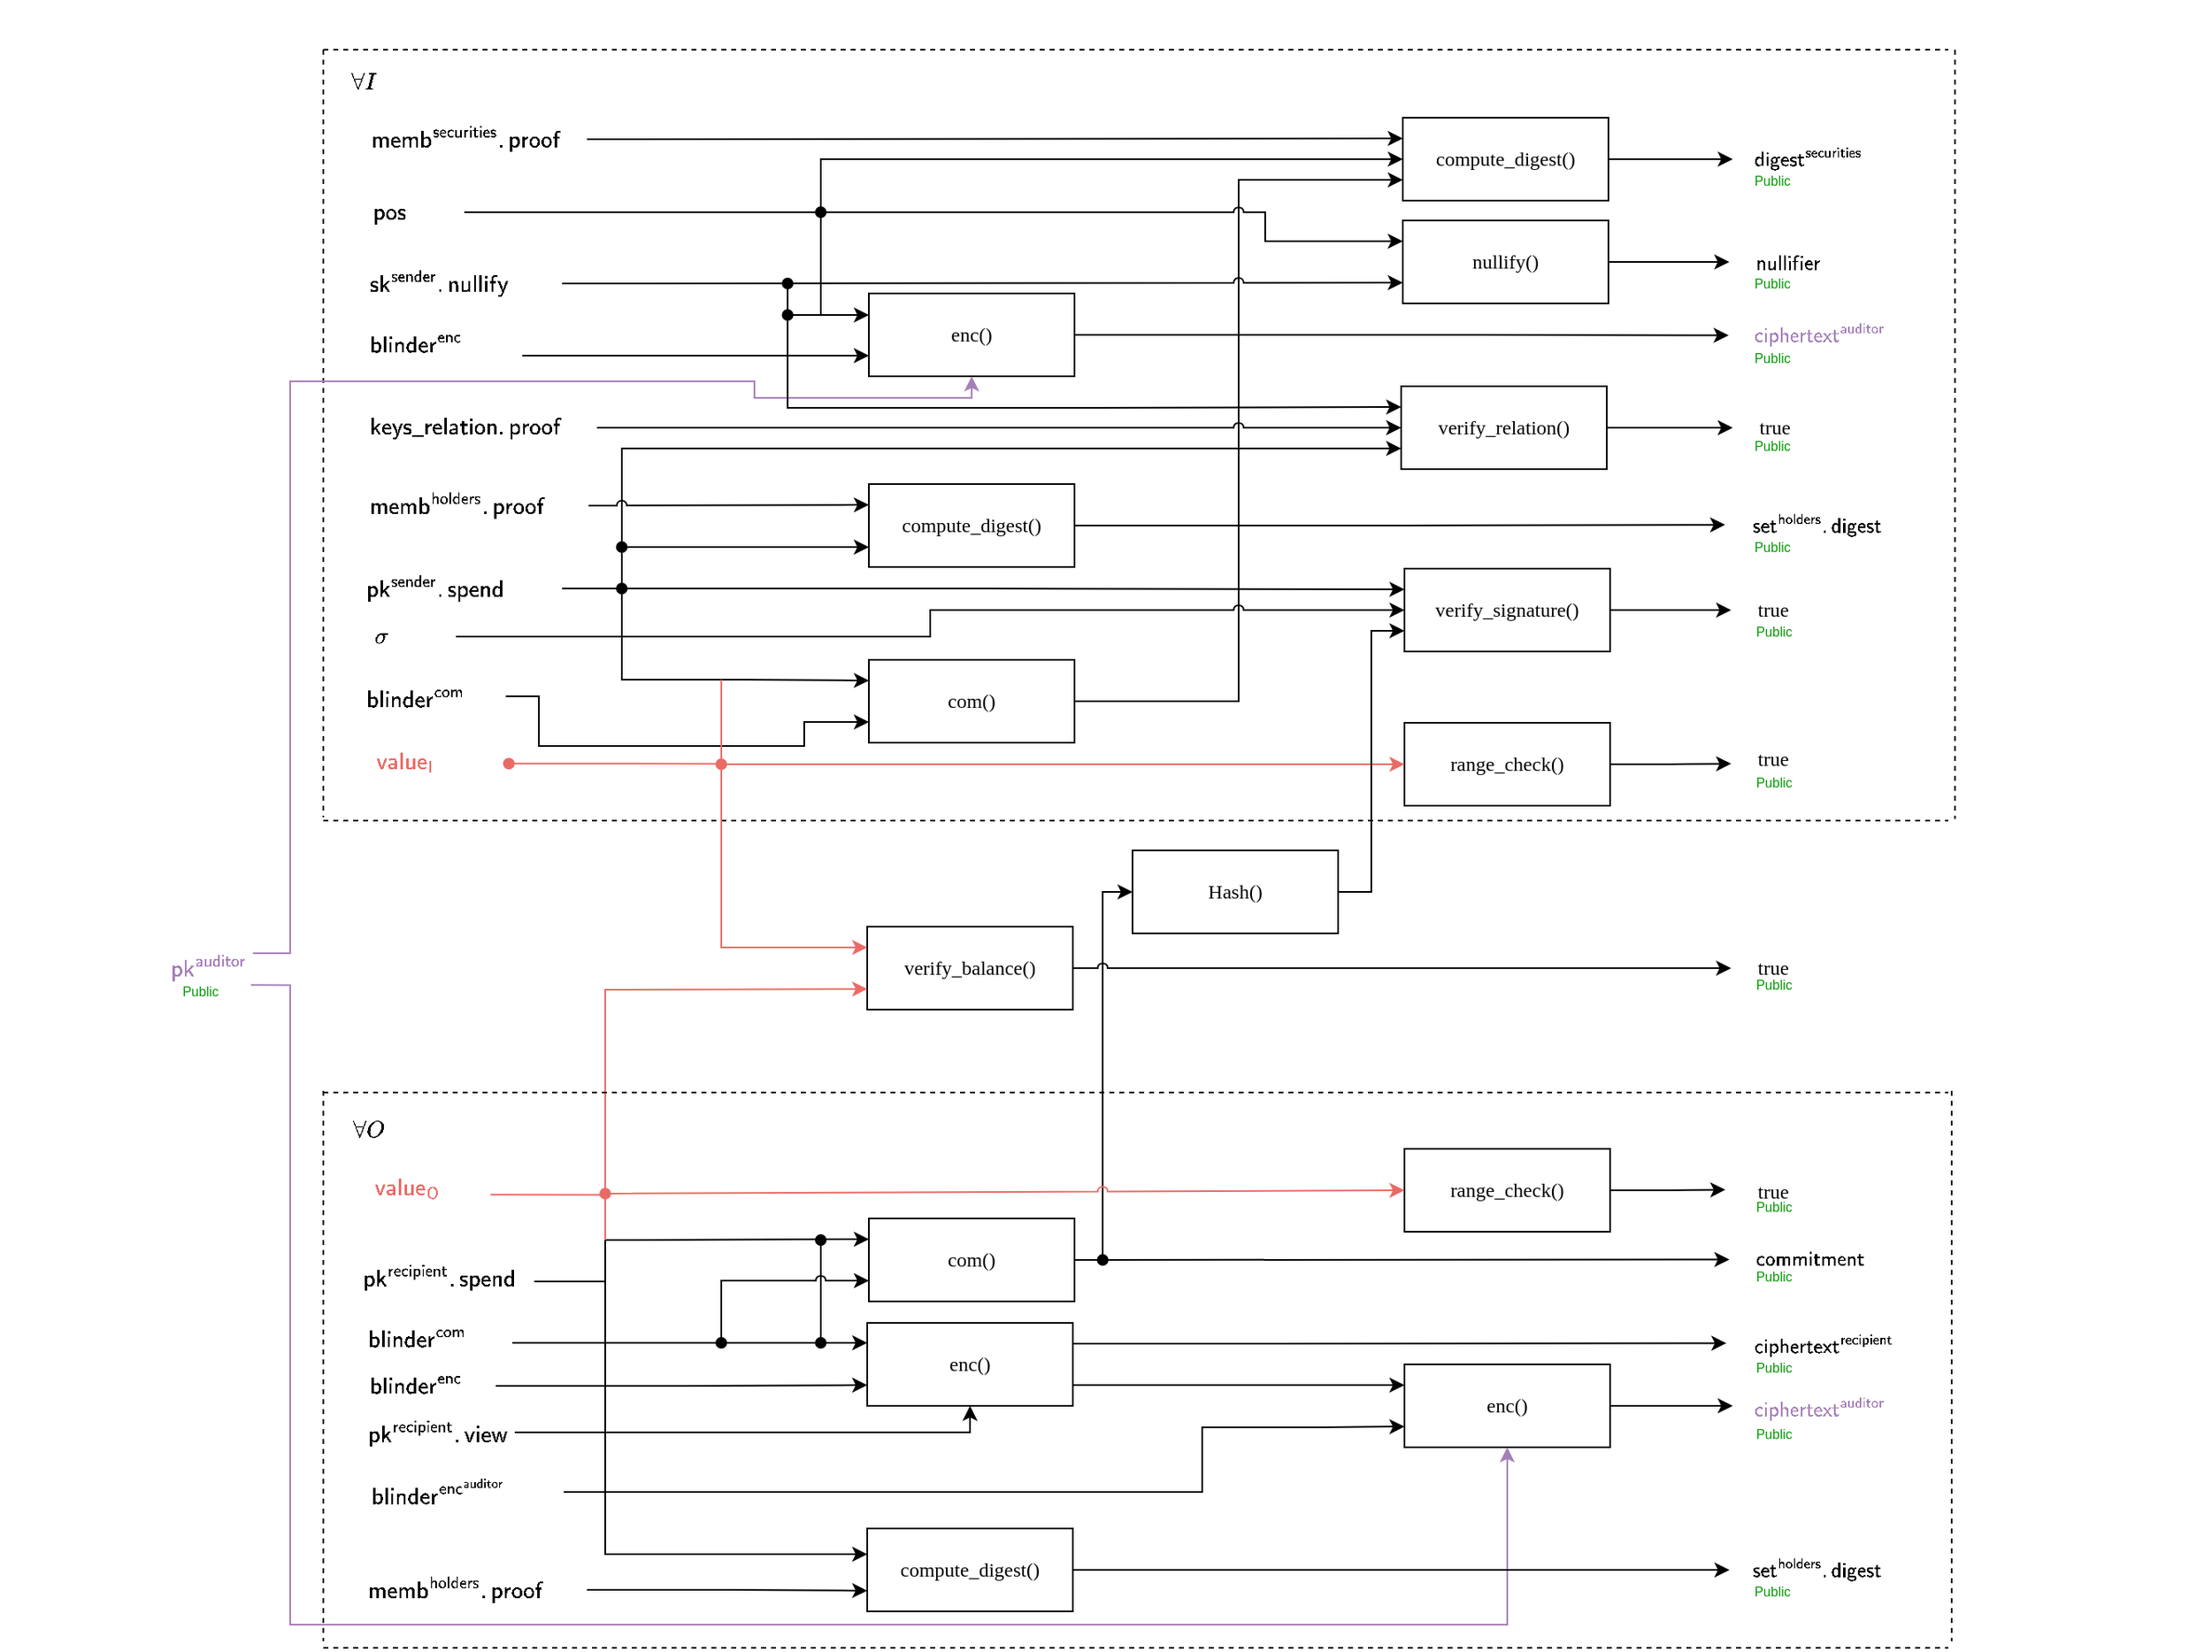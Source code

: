 <mxfile version="21.1.5" type="device">
  <diagram id="bjScMzQ4T2Kvj-jmB15x" name="Page-1">
    <mxGraphModel dx="2603" dy="1619" grid="1" gridSize="10" guides="1" tooltips="1" connect="1" arrows="1" fold="1" page="1" pageScale="1" pageWidth="1169" pageHeight="827" math="1" shadow="0">
      <root>
        <mxCell id="0" />
        <mxCell id="1" parent="0" />
        <mxCell id="-yIMNT5BSCPeYbwXRTaU-44" style="edgeStyle=orthogonalEdgeStyle;rounded=0;jumpStyle=none;orthogonalLoop=1;jettySize=auto;html=1;entryX=0;entryY=0.75;entryDx=0;entryDy=0;startArrow=none;startFill=0;" parent="1" source="-yIMNT5BSCPeYbwXRTaU-30" target="_BIA1Vpo83IUOurUKo9v-40" edge="1">
          <mxGeometry relative="1" as="geometry" />
        </mxCell>
        <mxCell id="-yIMNT5BSCPeYbwXRTaU-156" value="Public" style="text;html=1;strokeColor=none;fillColor=none;align=center;verticalAlign=middle;whiteSpace=wrap;rounded=0;fontSize=8;fontColor=#009900;" parent="1" vertex="1">
          <mxGeometry x="-584" y="513" width="60" height="30" as="geometry" />
        </mxCell>
        <mxCell id="_BIA1Vpo83IUOurUKo9v-57" value="verify_balance()" style="whiteSpace=wrap;html=1;fontFamily=Verdana;fontColor=#000000;fillColor=none;rounded=0;" parent="1" vertex="1">
          <mxGeometry x="-152" y="489" width="124" height="50" as="geometry" />
        </mxCell>
        <mxCell id="_BIA1Vpo83IUOurUKo9v-6" value="$$\sf{value}_{I}$$" style="text;html=1;align=center;verticalAlign=middle;resizable=0;points=[];autosize=1;strokeColor=none;fillColor=none;rounded=0;fontColor=#EA6B66;" parent="1" vertex="1">
          <mxGeometry x="-491" y="375" width="120" height="30" as="geometry" />
        </mxCell>
        <mxCell id="_BIA1Vpo83IUOurUKo9v-9" value="$$\sf{memb}^{\sf{securities}}&lt;br&gt;.\sf{proof}$$" style="text;html=1;align=center;verticalAlign=middle;resizable=0;points=[];autosize=1;strokeColor=none;fillColor=none;rounded=0;spacingRight=-14;" parent="1" vertex="1">
          <mxGeometry x="-481" y="-6" width="160" height="40" as="geometry" />
        </mxCell>
        <mxCell id="LiG2ufvgYyYAR_bV8ZWU-32" style="edgeStyle=orthogonalEdgeStyle;rounded=0;orthogonalLoop=1;jettySize=auto;html=1;entryX=0;entryY=0.5;entryDx=0;entryDy=0;jumpStyle=arc;" parent="1" source="_BIA1Vpo83IUOurUKo9v-13" target="-yIMNT5BSCPeYbwXRTaU-69" edge="1">
          <mxGeometry relative="1" as="geometry" />
        </mxCell>
        <mxCell id="_BIA1Vpo83IUOurUKo9v-13" value="&lt;div&gt;$$\sigma$$&lt;/div&gt;" style="text;html=1;align=center;verticalAlign=middle;resizable=0;points=[];autosize=1;strokeColor=none;fillColor=none;fontColor=#000000;rotation=0;rounded=0;" parent="1" vertex="1">
          <mxGeometry x="-490" y="299" width="90" height="30" as="geometry" />
        </mxCell>
        <mxCell id="_BIA1Vpo83IUOurUKo9v-21" value="$$\forall I$$" style="text;html=1;strokeColor=none;fillColor=none;align=center;verticalAlign=middle;whiteSpace=wrap;rounded=0;fontColor=#000000;" parent="1" vertex="1">
          <mxGeometry x="-520" y="-70" width="130" height="100" as="geometry" />
        </mxCell>
        <mxCell id="_BIA1Vpo83IUOurUKo9v-25" value="$$\sf{value}_{O}$$" style="text;html=1;align=center;verticalAlign=middle;resizable=0;points=[];autosize=1;strokeColor=none;fillColor=none;fontColor=#EA6B66;rounded=0;spacingRight=-8;" parent="1" vertex="1">
          <mxGeometry x="-489" y="632" width="110" height="30" as="geometry" />
        </mxCell>
        <mxCell id="_BIA1Vpo83IUOurUKo9v-38" value="$$\forall O$$" style="text;html=1;strokeColor=none;fillColor=none;align=center;verticalAlign=middle;whiteSpace=wrap;rounded=0;fontColor=#000000;" parent="1" vertex="1">
          <mxGeometry x="-518" y="591" width="130" height="41" as="geometry" />
        </mxCell>
        <mxCell id="LiG2ufvgYyYAR_bV8ZWU-51" style="edgeStyle=orthogonalEdgeStyle;rounded=0;orthogonalLoop=1;jettySize=auto;html=1;" parent="1" source="_BIA1Vpo83IUOurUKo9v-40" edge="1">
          <mxGeometry relative="1" as="geometry">
            <mxPoint x="370" y="26" as="targetPoint" />
          </mxGeometry>
        </mxCell>
        <mxCell id="_BIA1Vpo83IUOurUKo9v-40" value="&lt;font face=&quot;Verdana&quot;&gt;compute_digest()&lt;/font&gt;" style="whiteSpace=wrap;html=1;fontColor=#000000;fillColor=none;rounded=0;" parent="1" vertex="1">
          <mxGeometry x="171" y="1" width="124" height="50" as="geometry" />
        </mxCell>
        <mxCell id="LiG2ufvgYyYAR_bV8ZWU-9" style="edgeStyle=orthogonalEdgeStyle;rounded=0;orthogonalLoop=1;jettySize=auto;html=1;entryX=0;entryY=0.75;entryDx=0;entryDy=0;jumpStyle=arc;" parent="1" target="-yIMNT5BSCPeYbwXRTaU-30" edge="1">
          <mxGeometry relative="1" as="geometry">
            <mxPoint x="-370" y="350" as="sourcePoint" />
            <Array as="points">
              <mxPoint x="-350" y="350" />
              <mxPoint x="-350" y="380" />
              <mxPoint x="-190" y="380" />
              <mxPoint x="-190" y="366" />
            </Array>
          </mxGeometry>
        </mxCell>
        <mxCell id="_BIA1Vpo83IUOurUKo9v-44" value="$$\sf{blinder}^{\sf{com}}$$" style="text;html=1;align=center;verticalAlign=middle;resizable=0;points=[];autosize=1;strokeColor=none;fillColor=none;rounded=0;" parent="1" vertex="1">
          <mxGeometry x="-505" y="337" width="160" height="30" as="geometry" />
        </mxCell>
        <mxCell id="LiG2ufvgYyYAR_bV8ZWU-22" style="edgeStyle=orthogonalEdgeStyle;rounded=0;orthogonalLoop=1;jettySize=auto;html=1;entryX=0;entryY=0.5;entryDx=0;entryDy=0;" parent="1" source="_BIA1Vpo83IUOurUKo9v-49" target="_BIA1Vpo83IUOurUKo9v-40" edge="1">
          <mxGeometry relative="1" as="geometry">
            <Array as="points">
              <mxPoint x="-180" y="58" />
              <mxPoint x="-180" y="26" />
            </Array>
          </mxGeometry>
        </mxCell>
        <mxCell id="_BIA1Vpo83IUOurUKo9v-49" value="$$\sf{pos}$$" style="text;html=1;align=center;verticalAlign=middle;resizable=0;points=[];autosize=1;strokeColor=none;fillColor=none;rounded=0;spacingRight=1;" parent="1" vertex="1">
          <mxGeometry x="-485" y="43" width="90" height="30" as="geometry" />
        </mxCell>
        <mxCell id="_BIA1Vpo83IUOurUKo9v-56" style="edgeStyle=orthogonalEdgeStyle;rounded=0;orthogonalLoop=1;jettySize=auto;html=1;exitX=0.5;exitY=1;exitDx=0;exitDy=0;fontFamily=Verdana;fontColor=#000000;" parent="1" edge="1">
          <mxGeometry relative="1" as="geometry">
            <mxPoint x="-213" y="440.0" as="sourcePoint" />
            <mxPoint x="-213" y="440.0" as="targetPoint" />
          </mxGeometry>
        </mxCell>
        <mxCell id="LiG2ufvgYyYAR_bV8ZWU-83" style="edgeStyle=orthogonalEdgeStyle;rounded=0;orthogonalLoop=1;jettySize=auto;html=1;entryX=0;entryY=0.589;entryDx=0;entryDy=0;entryPerimeter=0;" parent="1" source="_BIA1Vpo83IUOurUKo9v-62" target="-yIMNT5BSCPeYbwXRTaU-95" edge="1">
          <mxGeometry relative="1" as="geometry">
            <mxPoint x="363" y="388" as="targetPoint" />
          </mxGeometry>
        </mxCell>
        <mxCell id="_BIA1Vpo83IUOurUKo9v-62" value="range_check()" style="whiteSpace=wrap;html=1;fontFamily=Verdana;fontColor=#000000;fillColor=none;rounded=0;" parent="1" vertex="1">
          <mxGeometry x="172" y="366" width="124" height="50" as="geometry" />
        </mxCell>
        <mxCell id="-yIMNT5BSCPeYbwXRTaU-41" style="edgeStyle=orthogonalEdgeStyle;rounded=0;jumpStyle=arc;orthogonalLoop=1;jettySize=auto;html=1;startArrow=none;startFill=0;fontColor=#000000;strokeColor=#000000;entryX=0;entryY=0.75;entryDx=0;entryDy=0;" parent="1" source="-yIMNT5BSCPeYbwXRTaU-20" target="LiG2ufvgYyYAR_bV8ZWU-8" edge="1">
          <mxGeometry relative="1" as="geometry" />
        </mxCell>
        <mxCell id="-yIMNT5BSCPeYbwXRTaU-20" value="$$\sf{sk}^{\sf{sender}}.\sf{nullify}$$" style="text;html=1;align=center;verticalAlign=middle;resizable=0;points=[];autosize=1;strokeColor=none;fillColor=none;rounded=0;fontColor=#000000;spacingRight=-29;" parent="1" vertex="1">
          <mxGeometry x="-516" y="86" width="180" height="30" as="geometry" />
        </mxCell>
        <mxCell id="-yIMNT5BSCPeYbwXRTaU-30" value="&lt;div&gt;&lt;font face=&quot;Verdana&quot;&gt;com()&lt;/font&gt;&lt;/div&gt;" style="whiteSpace=wrap;html=1;rounded=0;" parent="1" vertex="1">
          <mxGeometry x="-151" y="328" width="124" height="50" as="geometry" />
        </mxCell>
        <mxCell id="-yIMNT5BSCPeYbwXRTaU-46" style="edgeStyle=orthogonalEdgeStyle;rounded=0;jumpStyle=arc;orthogonalLoop=1;jettySize=auto;html=1;entryX=0;entryY=0.25;entryDx=0;entryDy=0;startArrow=none;startFill=0;" parent="1" source="_BIA1Vpo83IUOurUKo9v-9" target="_BIA1Vpo83IUOurUKo9v-40" edge="1">
          <mxGeometry relative="1" as="geometry" />
        </mxCell>
        <mxCell id="-yIMNT5BSCPeYbwXRTaU-81" style="edgeStyle=orthogonalEdgeStyle;rounded=0;jumpStyle=arc;orthogonalLoop=1;jettySize=auto;html=1;entryX=0;entryY=0.5;entryDx=0;entryDy=0;startArrow=none;startFill=0;exitX=1;exitY=0.5;exitDx=0;exitDy=0;" parent="1" source="LiG2ufvgYyYAR_bV8ZWU-92" target="j2_g5vvEaKc47KPDLgIF-1" edge="1">
          <mxGeometry relative="1" as="geometry">
            <Array as="points">
              <mxPoint x="-10" y="690" />
              <mxPoint x="-10" y="468" />
            </Array>
          </mxGeometry>
        </mxCell>
        <mxCell id="-yIMNT5BSCPeYbwXRTaU-69" value="verify_signature()" style="whiteSpace=wrap;html=1;rounded=0;fontFamily=Verdana;" parent="1" vertex="1">
          <mxGeometry x="172" y="273" width="124" height="50" as="geometry" />
        </mxCell>
        <mxCell id="-yIMNT5BSCPeYbwXRTaU-76" value="" style="endArrow=none;dashed=1;html=1;rounded=0;jumpStyle=arc;" parent="1" edge="1">
          <mxGeometry width="50" height="50" relative="1" as="geometry">
            <mxPoint x="-480" y="-40" as="sourcePoint" />
            <mxPoint x="500" y="-40" as="targetPoint" />
          </mxGeometry>
        </mxCell>
        <mxCell id="-yIMNT5BSCPeYbwXRTaU-77" value="" style="endArrow=none;dashed=1;html=1;rounded=0;jumpStyle=arc;" parent="1" edge="1">
          <mxGeometry width="50" height="50" relative="1" as="geometry">
            <mxPoint x="-480" y="-40" as="sourcePoint" />
            <mxPoint x="-480" y="423" as="targetPoint" />
          </mxGeometry>
        </mxCell>
        <mxCell id="-yIMNT5BSCPeYbwXRTaU-79" value="" style="endArrow=none;dashed=1;html=1;rounded=0;jumpStyle=arc;" parent="1" edge="1">
          <mxGeometry width="50" height="50" relative="1" as="geometry">
            <mxPoint x="504" y="-40" as="sourcePoint" />
            <mxPoint x="504" y="424" as="targetPoint" />
          </mxGeometry>
        </mxCell>
        <mxCell id="-yIMNT5BSCPeYbwXRTaU-85" style="edgeStyle=orthogonalEdgeStyle;rounded=0;jumpStyle=arc;orthogonalLoop=1;jettySize=auto;html=1;startArrow=none;startFill=0;exitX=1;exitY=0.5;exitDx=0;exitDy=0;" parent="1" source="-yIMNT5BSCPeYbwXRTaU-69" target="-yIMNT5BSCPeYbwXRTaU-84" edge="1">
          <mxGeometry relative="1" as="geometry" />
        </mxCell>
        <mxCell id="-yIMNT5BSCPeYbwXRTaU-84" value="true" style="text;html=1;align=center;verticalAlign=middle;resizable=0;points=[];autosize=1;strokeColor=none;fillColor=none;fontColor=#000000;rounded=0;fontFamily=Verdana;" parent="1" vertex="1">
          <mxGeometry x="369" y="283" width="50" height="30" as="geometry" />
        </mxCell>
        <mxCell id="-yIMNT5BSCPeYbwXRTaU-94" value="&lt;div&gt;true&lt;/div&gt;" style="text;html=1;align=center;verticalAlign=middle;resizable=0;points=[];autosize=1;strokeColor=none;fillColor=none;fontColor=#000000;rounded=0;fontFamily=Verdana;" parent="1" vertex="1">
          <mxGeometry x="369" y="499" width="50" height="30" as="geometry" />
        </mxCell>
        <mxCell id="-yIMNT5BSCPeYbwXRTaU-95" value="true" style="text;html=1;align=center;verticalAlign=middle;resizable=0;points=[];autosize=1;strokeColor=none;fillColor=none;fontColor=#000000;rounded=0;fontFamily=Verdana;" parent="1" vertex="1">
          <mxGeometry x="369" y="373" width="50" height="30" as="geometry" />
        </mxCell>
        <mxCell id="-yIMNT5BSCPeYbwXRTaU-78" value="" style="endArrow=none;dashed=1;html=1;rounded=0;jumpStyle=none;" parent="1" edge="1">
          <mxGeometry width="50" height="50" relative="1" as="geometry">
            <mxPoint x="-480" y="425" as="sourcePoint" />
            <mxPoint x="500" y="425" as="targetPoint" />
          </mxGeometry>
        </mxCell>
        <mxCell id="-yIMNT5BSCPeYbwXRTaU-147" value="" style="endArrow=none;dashed=1;html=1;rounded=0;jumpStyle=none;" parent="1" edge="1">
          <mxGeometry width="50" height="50" relative="1" as="geometry">
            <mxPoint x="-480" y="924" as="sourcePoint" />
            <mxPoint x="500" y="924" as="targetPoint" />
          </mxGeometry>
        </mxCell>
        <mxCell id="-yIMNT5BSCPeYbwXRTaU-148" value="" style="endArrow=none;dashed=1;html=1;rounded=0;jumpStyle=arc;" parent="1" edge="1">
          <mxGeometry width="50" height="50" relative="1" as="geometry">
            <mxPoint x="-480" y="588" as="sourcePoint" />
            <mxPoint x="-480" y="920" as="targetPoint" />
          </mxGeometry>
        </mxCell>
        <mxCell id="-yIMNT5BSCPeYbwXRTaU-149" value="" style="endArrow=none;dashed=1;html=1;rounded=0;jumpStyle=arc;" parent="1" edge="1">
          <mxGeometry width="50" height="50" relative="1" as="geometry">
            <mxPoint x="502" y="588" as="sourcePoint" />
            <mxPoint x="502" y="920" as="targetPoint" />
          </mxGeometry>
        </mxCell>
        <mxCell id="-yIMNT5BSCPeYbwXRTaU-160" value="Public" style="text;html=1;strokeColor=none;fillColor=none;align=center;verticalAlign=middle;whiteSpace=wrap;rounded=0;fontSize=8;fontColor=#009900;" parent="1" vertex="1">
          <mxGeometry x="365" y="296" width="60" height="30" as="geometry" />
        </mxCell>
        <mxCell id="raTsTh4JkTKd0hfVLLAm-3" value="" style="endArrow=classic;html=1;rounded=0;entryX=0;entryY=0.5;entryDx=0;entryDy=0;startArrow=oval;startFill=1;jumpStyle=arc;strokeColor=#EA6B66;edgeStyle=orthogonalEdgeStyle;" parent="1" target="_BIA1Vpo83IUOurUKo9v-62" edge="1">
          <mxGeometry width="50" height="50" relative="1" as="geometry">
            <mxPoint x="-240" y="391" as="sourcePoint" />
            <mxPoint x="227" y="391" as="targetPoint" />
            <Array as="points">
              <mxPoint x="119" y="391" />
            </Array>
          </mxGeometry>
        </mxCell>
        <mxCell id="raTsTh4JkTKd0hfVLLAm-4" style="edgeStyle=orthogonalEdgeStyle;rounded=0;jumpStyle=arc;orthogonalLoop=1;jettySize=auto;html=1;startArrow=none;startFill=0;strokeColor=#EA6B66;exitX=0.998;exitY=0.622;exitDx=0;exitDy=0;exitPerimeter=0;entryX=0;entryY=0.75;entryDx=0;entryDy=0;" parent="1" source="_BIA1Vpo83IUOurUKo9v-25" target="_BIA1Vpo83IUOurUKo9v-57" edge="1">
          <mxGeometry relative="1" as="geometry">
            <Array as="points">
              <mxPoint x="-310" y="651" />
              <mxPoint x="-310" y="527" />
              <mxPoint x="-200" y="527" />
            </Array>
            <mxPoint x="-200" y="514" as="targetPoint" />
          </mxGeometry>
        </mxCell>
        <mxCell id="-yIMNT5BSCPeYbwXRTaU-102" value="" style="endArrow=none;dashed=1;html=1;rounded=0;jumpStyle=none;" parent="1" edge="1">
          <mxGeometry width="50" height="50" relative="1" as="geometry">
            <mxPoint x="-480" y="589" as="sourcePoint" />
            <mxPoint x="500" y="589" as="targetPoint" />
          </mxGeometry>
        </mxCell>
        <mxCell id="LiG2ufvgYyYAR_bV8ZWU-44" style="edgeStyle=orthogonalEdgeStyle;rounded=0;orthogonalLoop=1;jettySize=auto;html=1;entryX=0.5;entryY=1;entryDx=0;entryDy=0;strokeColor=#A680B8;exitX=1.009;exitY=0.839;exitDx=0;exitDy=0;exitPerimeter=0;jumpStyle=none;" parent="1" source="LiG2ufvgYyYAR_bV8ZWU-99" target="LiG2ufvgYyYAR_bV8ZWU-41" edge="1">
          <mxGeometry relative="1" as="geometry">
            <mxPoint x="-352.3" y="817.15" as="sourcePoint" />
            <mxPoint x="181" y="829" as="targetPoint" />
            <Array as="points">
              <mxPoint x="-500" y="524" />
              <mxPoint x="-500" y="910" />
              <mxPoint x="234" y="910" />
            </Array>
          </mxGeometry>
        </mxCell>
        <mxCell id="LiG2ufvgYyYAR_bV8ZWU-5" value="$$\sf{memb}^{\sf{holders}}&lt;br style=&quot;border-color: var(--border-color);&quot;&gt;.\sf{proof}$$" style="text;html=1;align=center;verticalAlign=middle;resizable=0;points=[];autosize=1;strokeColor=none;fillColor=none;rounded=0;fontColor=#000000;" parent="1" vertex="1">
          <mxGeometry x="-480" y="215" width="160" height="40" as="geometry" />
        </mxCell>
        <mxCell id="LiG2ufvgYyYAR_bV8ZWU-24" style="edgeStyle=orthogonalEdgeStyle;rounded=0;orthogonalLoop=1;jettySize=auto;html=1;entryX=0;entryY=0.5;entryDx=0;entryDy=0;jumpStyle=arc;" parent="1" source="LiG2ufvgYyYAR_bV8ZWU-6" target="LiG2ufvgYyYAR_bV8ZWU-14" edge="1">
          <mxGeometry relative="1" as="geometry" />
        </mxCell>
        <mxCell id="LiG2ufvgYyYAR_bV8ZWU-6" value="$$\sf{keys\text{_}relation}&lt;br&gt;.\sf{proof}$$" style="text;html=1;align=center;verticalAlign=middle;resizable=0;points=[];autosize=1;strokeColor=none;fillColor=none;rounded=0;" parent="1" vertex="1">
          <mxGeometry x="-475" y="168" width="160" height="40" as="geometry" />
        </mxCell>
        <mxCell id="j2_g5vvEaKc47KPDLgIF-14" style="edgeStyle=orthogonalEdgeStyle;rounded=0;orthogonalLoop=1;jettySize=auto;html=1;entryX=0;entryY=0.25;entryDx=0;entryDy=0;" parent="1" source="LiG2ufvgYyYAR_bV8ZWU-7" target="-yIMNT5BSCPeYbwXRTaU-69" edge="1">
          <mxGeometry relative="1" as="geometry" />
        </mxCell>
        <mxCell id="LiG2ufvgYyYAR_bV8ZWU-7" value="$$\sf{pk}^{\sf{sender}}.\sf{spend}$$" style="text;html=1;align=center;verticalAlign=middle;resizable=0;points=[];autosize=1;strokeColor=none;fillColor=none;rounded=0;fontColor=#000000;spacingRight=-25;" parent="1" vertex="1">
          <mxGeometry x="-516" y="270" width="180" height="30" as="geometry" />
        </mxCell>
        <mxCell id="LiG2ufvgYyYAR_bV8ZWU-57" style="edgeStyle=orthogonalEdgeStyle;rounded=0;orthogonalLoop=1;jettySize=auto;html=1;entryX=-0.015;entryY=0.501;entryDx=0;entryDy=0;entryPerimeter=0;" parent="1" source="LiG2ufvgYyYAR_bV8ZWU-8" target="LiG2ufvgYyYAR_bV8ZWU-53" edge="1">
          <mxGeometry relative="1" as="geometry" />
        </mxCell>
        <mxCell id="LiG2ufvgYyYAR_bV8ZWU-8" value="&lt;div&gt;&lt;font face=&quot;Verdana&quot;&gt;nullify()&lt;/font&gt;&lt;/div&gt;" style="whiteSpace=wrap;html=1;rounded=0;" parent="1" vertex="1">
          <mxGeometry x="171" y="63" width="124" height="50" as="geometry" />
        </mxCell>
        <mxCell id="LiG2ufvgYyYAR_bV8ZWU-66" style="edgeStyle=orthogonalEdgeStyle;rounded=0;orthogonalLoop=1;jettySize=auto;html=1;entryX=-0.006;entryY=0.509;entryDx=0;entryDy=0;entryPerimeter=0;" parent="1" source="LiG2ufvgYyYAR_bV8ZWU-13" target="LiG2ufvgYyYAR_bV8ZWU-56" edge="1">
          <mxGeometry relative="1" as="geometry" />
        </mxCell>
        <mxCell id="LiG2ufvgYyYAR_bV8ZWU-13" value="&lt;div&gt;&lt;font face=&quot;Verdana&quot;&gt;enc()&lt;/font&gt;&lt;/div&gt;" style="whiteSpace=wrap;html=1;rounded=0;" parent="1" vertex="1">
          <mxGeometry x="-151" y="107" width="124" height="50" as="geometry" />
        </mxCell>
        <mxCell id="LiG2ufvgYyYAR_bV8ZWU-69" style="edgeStyle=orthogonalEdgeStyle;rounded=0;orthogonalLoop=1;jettySize=auto;html=1;" parent="1" source="LiG2ufvgYyYAR_bV8ZWU-14" target="LiG2ufvgYyYAR_bV8ZWU-67" edge="1">
          <mxGeometry relative="1" as="geometry">
            <mxPoint x="683" y="188.0" as="targetPoint" />
          </mxGeometry>
        </mxCell>
        <mxCell id="LiG2ufvgYyYAR_bV8ZWU-14" value="&lt;font face=&quot;Verdana&quot;&gt;verify_relation()&lt;/font&gt;" style="whiteSpace=wrap;html=1;rounded=0;" parent="1" vertex="1">
          <mxGeometry x="170" y="163" width="124" height="50" as="geometry" />
        </mxCell>
        <mxCell id="LiG2ufvgYyYAR_bV8ZWU-16" value="" style="endArrow=classic;html=1;rounded=0;entryX=0;entryY=0.25;entryDx=0;entryDy=0;jumpStyle=arc;edgeStyle=orthogonalEdgeStyle;startArrow=oval;startFill=1;" parent="1" target="LiG2ufvgYyYAR_bV8ZWU-8" edge="1">
          <mxGeometry width="50" height="50" relative="1" as="geometry">
            <mxPoint x="-180" y="58" as="sourcePoint" />
            <mxPoint x="226" y="73.5" as="targetPoint" />
            <Array as="points">
              <mxPoint x="88" y="58" />
              <mxPoint x="88" y="76" />
            </Array>
          </mxGeometry>
        </mxCell>
        <mxCell id="LiG2ufvgYyYAR_bV8ZWU-18" value="" style="endArrow=classic;html=1;rounded=0;startArrow=oval;startFill=1;edgeStyle=orthogonalEdgeStyle;jumpStyle=arc;entryX=0;entryY=0.25;entryDx=0;entryDy=0;" parent="1" target="LiG2ufvgYyYAR_bV8ZWU-13" edge="1">
          <mxGeometry width="50" height="50" relative="1" as="geometry">
            <mxPoint x="-200" y="101" as="sourcePoint" />
            <mxPoint x="-151" y="140" as="targetPoint" />
            <Array as="points">
              <mxPoint x="-200" y="120" />
              <mxPoint x="-151" y="120" />
            </Array>
          </mxGeometry>
        </mxCell>
        <mxCell id="LiG2ufvgYyYAR_bV8ZWU-68" style="edgeStyle=orthogonalEdgeStyle;rounded=0;orthogonalLoop=1;jettySize=auto;html=1;entryX=-0.009;entryY=0.485;entryDx=0;entryDy=0;entryPerimeter=0;" parent="1" source="LiG2ufvgYyYAR_bV8ZWU-26" target="LiG2ufvgYyYAR_bV8ZWU-54" edge="1">
          <mxGeometry relative="1" as="geometry" />
        </mxCell>
        <mxCell id="LiG2ufvgYyYAR_bV8ZWU-26" value="&lt;font face=&quot;Verdana&quot;&gt;compute_digest()&lt;/font&gt;" style="whiteSpace=wrap;html=1;fontColor=#000000;fillColor=none;rounded=0;" parent="1" vertex="1">
          <mxGeometry x="-151" y="222" width="124" height="50" as="geometry" />
        </mxCell>
        <mxCell id="LiG2ufvgYyYAR_bV8ZWU-28" value="" style="endArrow=classic;html=1;rounded=0;jumpStyle=arc;startArrow=oval;startFill=1;edgeStyle=orthogonalEdgeStyle;entryX=0;entryY=0.75;entryDx=0;entryDy=0;" parent="1" target="LiG2ufvgYyYAR_bV8ZWU-26" edge="1">
          <mxGeometry width="50" height="50" relative="1" as="geometry">
            <mxPoint x="-300" y="285" as="sourcePoint" />
            <mxPoint x="-150" y="250" as="targetPoint" />
            <Array as="points">
              <mxPoint x="-300" y="260" />
              <mxPoint x="-151" y="260" />
            </Array>
          </mxGeometry>
        </mxCell>
        <mxCell id="LiG2ufvgYyYAR_bV8ZWU-30" value="" style="endArrow=classic;html=1;rounded=0;entryX=0;entryY=0.25;entryDx=0;entryDy=0;edgeStyle=orthogonalEdgeStyle;fillColor=#f8cecc;strokeColor=#EA6B66;" parent="1" target="_BIA1Vpo83IUOurUKo9v-57" edge="1">
          <mxGeometry width="50" height="50" relative="1" as="geometry">
            <mxPoint x="-240" y="390" as="sourcePoint" />
            <mxPoint x="-130" y="430" as="targetPoint" />
            <Array as="points">
              <mxPoint x="-240" y="390" />
              <mxPoint x="-240" y="502" />
            </Array>
          </mxGeometry>
        </mxCell>
        <mxCell id="LiG2ufvgYyYAR_bV8ZWU-39" style="edgeStyle=orthogonalEdgeStyle;rounded=0;orthogonalLoop=1;jettySize=auto;html=1;entryX=0;entryY=0.25;entryDx=0;entryDy=0;jumpStyle=arc;exitX=1.017;exitY=0.551;exitDx=0;exitDy=0;exitPerimeter=0;" parent="1" source="LiG2ufvgYyYAR_bV8ZWU-33" target="LiG2ufvgYyYAR_bV8ZWU-92" edge="1">
          <mxGeometry relative="1" as="geometry">
            <Array as="points">
              <mxPoint x="-310" y="703" />
              <mxPoint x="-310" y="678" />
              <mxPoint x="-276" y="678" />
            </Array>
            <mxPoint x="-276" y="692.5" as="targetPoint" />
          </mxGeometry>
        </mxCell>
        <mxCell id="LiG2ufvgYyYAR_bV8ZWU-33" value="$$\sf{pk}^{\sf{recipient}}&lt;br&gt;.\sf{spend}$$" style="text;html=1;align=center;verticalAlign=middle;resizable=0;points=[];autosize=1;strokeColor=none;fillColor=none;rounded=0;fontColor=#000000;spacingRight=-19;" parent="1" vertex="1">
          <mxGeometry x="-485" y="681" width="130" height="40" as="geometry" />
        </mxCell>
        <mxCell id="LiG2ufvgYyYAR_bV8ZWU-63" style="edgeStyle=orthogonalEdgeStyle;rounded=0;orthogonalLoop=1;jettySize=auto;html=1;entryX=-0.07;entryY=0.454;entryDx=0;entryDy=0;entryPerimeter=0;" parent="1" source="LiG2ufvgYyYAR_bV8ZWU-34" target="LiG2ufvgYyYAR_bV8ZWU-62" edge="1">
          <mxGeometry relative="1" as="geometry" />
        </mxCell>
        <mxCell id="LiG2ufvgYyYAR_bV8ZWU-34" value="range_check()" style="whiteSpace=wrap;html=1;fontFamily=Verdana;fontColor=#000000;fillColor=none;rounded=0;" parent="1" vertex="1">
          <mxGeometry x="172" y="623" width="124" height="50" as="geometry" />
        </mxCell>
        <mxCell id="LiG2ufvgYyYAR_bV8ZWU-35" value="" style="endArrow=classic;html=1;rounded=0;startArrow=oval;startFill=1;jumpStyle=arc;strokeColor=#EA6B66;entryX=0;entryY=0.5;entryDx=0;entryDy=0;" parent="1" target="LiG2ufvgYyYAR_bV8ZWU-34" edge="1">
          <mxGeometry width="50" height="50" relative="1" as="geometry">
            <mxPoint x="-310" y="650" as="sourcePoint" />
            <mxPoint x="230" y="650" as="targetPoint" />
          </mxGeometry>
        </mxCell>
        <mxCell id="LiG2ufvgYyYAR_bV8ZWU-36" value="$$\sf{blinder}^{\sf{com}}$$" style="text;html=1;align=center;verticalAlign=middle;resizable=0;points=[];autosize=1;strokeColor=none;fillColor=none;rounded=0;spacingRight=-23;" parent="1" vertex="1">
          <mxGeometry x="-506" y="723" width="140" height="30" as="geometry" />
        </mxCell>
        <mxCell id="LiG2ufvgYyYAR_bV8ZWU-40" value="&lt;div&gt;enc()&lt;/div&gt;" style="whiteSpace=wrap;html=1;rounded=0;fontFamily=Verdana;horizontal=1;" parent="1" vertex="1">
          <mxGeometry x="-152" y="728" width="124" height="50" as="geometry" />
        </mxCell>
        <mxCell id="LiG2ufvgYyYAR_bV8ZWU-60" style="edgeStyle=orthogonalEdgeStyle;rounded=0;orthogonalLoop=1;jettySize=auto;html=1;entryX=0;entryY=0.481;entryDx=0;entryDy=0;entryPerimeter=0;" parent="1" source="LiG2ufvgYyYAR_bV8ZWU-41" edge="1">
          <mxGeometry relative="1" as="geometry">
            <mxPoint x="370" y="778" as="targetPoint" />
            <Array as="points">
              <mxPoint x="350" y="778" />
              <mxPoint x="350" y="778" />
            </Array>
          </mxGeometry>
        </mxCell>
        <mxCell id="LiG2ufvgYyYAR_bV8ZWU-41" value="&lt;div&gt;enc()&lt;/div&gt;" style="whiteSpace=wrap;html=1;rounded=0;fontFamily=Verdana;" parent="1" vertex="1">
          <mxGeometry x="172" y="753" width="124" height="50" as="geometry" />
        </mxCell>
        <mxCell id="LiG2ufvgYyYAR_bV8ZWU-45" value="" style="endArrow=classic;html=1;rounded=0;exitX=1;exitY=0.75;exitDx=0;exitDy=0;edgeStyle=orthogonalEdgeStyle;entryX=0;entryY=0.25;entryDx=0;entryDy=0;" parent="1" source="LiG2ufvgYyYAR_bV8ZWU-40" target="LiG2ufvgYyYAR_bV8ZWU-41" edge="1">
          <mxGeometry width="50" height="50" relative="1" as="geometry">
            <mxPoint x="-90" y="680" as="sourcePoint" />
            <mxPoint x="119" y="777" as="targetPoint" />
          </mxGeometry>
        </mxCell>
        <mxCell id="LiG2ufvgYyYAR_bV8ZWU-52" value="$$\sf{digest}^{\sf{securities}}$$" style="text;html=1;align=left;verticalAlign=middle;resizable=0;points=[];autosize=1;strokeColor=none;fillColor=none;fontColor=#000000;rounded=0;fontFamily=Verdana;spacing=2;imageAspect=1;spacingLeft=12;" parent="1" vertex="1">
          <mxGeometry x="369" y="11" width="240" height="30" as="geometry" />
        </mxCell>
        <mxCell id="LiG2ufvgYyYAR_bV8ZWU-53" value="&lt;font color=&quot;#000000&quot;&gt;$$\sf{nullifier}$$&lt;/font&gt;" style="text;html=1;align=left;verticalAlign=middle;resizable=0;points=[];autosize=1;strokeColor=none;fillColor=none;fontColor=#A680B8;rounded=0;fontFamily=Verdana;spacing=2;imageAspect=1;spacingLeft=12;" parent="1" vertex="1">
          <mxGeometry x="370" y="73" width="140" height="30" as="geometry" />
        </mxCell>
        <mxCell id="LiG2ufvgYyYAR_bV8ZWU-54" value="$$\sf{set}^{\sf{holders}}.\sf{digest}$$" style="text;html=1;align=left;verticalAlign=middle;resizable=0;points=[];autosize=1;strokeColor=none;fillColor=none;fontColor=#000000;rounded=0;fontFamily=Verdana;spacing=2;imageAspect=1;spacingLeft=12;" parent="1" vertex="1">
          <mxGeometry x="368" y="232" width="290" height="30" as="geometry" />
        </mxCell>
        <mxCell id="LiG2ufvgYyYAR_bV8ZWU-56" value="$$\sf{ciphertext}^{\sf{auditor}}$$" style="text;html=1;align=left;verticalAlign=middle;resizable=0;points=[];autosize=1;strokeColor=none;fillColor=none;fontColor=#A680B8;rounded=0;fontFamily=Verdana;spacing=2;imageAspect=1;spacingLeft=12;" parent="1" vertex="1">
          <mxGeometry x="369" y="117" width="250" height="30" as="geometry" />
        </mxCell>
        <mxCell id="LiG2ufvgYyYAR_bV8ZWU-58" value="$$\sf{ciphertext}^{\sf{auditor}}$$" style="text;html=1;align=left;verticalAlign=middle;resizable=0;points=[];autosize=1;strokeColor=none;fillColor=none;fontColor=#A680B8;rounded=0;fontFamily=Verdana;spacing=2;imageAspect=1;spacingLeft=12;" parent="1" vertex="1">
          <mxGeometry x="369" y="765" width="250" height="30" as="geometry" />
        </mxCell>
        <mxCell id="LiG2ufvgYyYAR_bV8ZWU-59" value="$$\sf{ciphertext}^{\sf{recipient}}$$" style="text;html=1;align=left;verticalAlign=middle;resizable=0;points=[];autosize=1;strokeColor=none;fillColor=none;fontColor=#000000;rounded=0;fontFamily=Verdana;spacing=2;imageAspect=1;spacingLeft=12;" parent="1" vertex="1">
          <mxGeometry x="369" y="727" width="260" height="30" as="geometry" />
        </mxCell>
        <mxCell id="LiG2ufvgYyYAR_bV8ZWU-61" value="" style="endArrow=classic;html=1;rounded=0;entryX=-0.011;entryY=0.44;entryDx=0;entryDy=0;entryPerimeter=0;exitX=1;exitY=0.25;exitDx=0;exitDy=0;edgeStyle=orthogonalEdgeStyle;" parent="1" source="LiG2ufvgYyYAR_bV8ZWU-40" target="LiG2ufvgYyYAR_bV8ZWU-59" edge="1">
          <mxGeometry width="50" height="50" relative="1" as="geometry">
            <mxPoint x="260" y="790" as="sourcePoint" />
            <mxPoint x="310" y="740" as="targetPoint" />
            <Array as="points">
              <mxPoint x="20" y="740" />
              <mxPoint x="20" y="740" />
            </Array>
          </mxGeometry>
        </mxCell>
        <mxCell id="LiG2ufvgYyYAR_bV8ZWU-62" value="&lt;div&gt;true&lt;/div&gt;" style="text;html=1;align=center;verticalAlign=middle;resizable=0;points=[];autosize=1;strokeColor=none;fillColor=none;fontColor=#000000;rounded=0;fontFamily=Verdana;" parent="1" vertex="1">
          <mxGeometry x="369" y="634" width="50" height="30" as="geometry" />
        </mxCell>
        <mxCell id="LiG2ufvgYyYAR_bV8ZWU-64" value="$$\sf{commitment}$$" style="text;html=1;align=left;verticalAlign=middle;resizable=0;points=[];autosize=1;strokeColor=none;fillColor=none;fontColor=#000000;rounded=0;fontFamily=Verdana;spacing=2;imageAspect=1;spacingLeft=12;" parent="1" vertex="1">
          <mxGeometry x="370" y="674" width="170" height="30" as="geometry" />
        </mxCell>
        <mxCell id="LiG2ufvgYyYAR_bV8ZWU-65" value="" style="endArrow=classic;html=1;rounded=0;entryX=-0.012;entryY=0.525;entryDx=0;entryDy=0;entryPerimeter=0;startArrow=oval;startFill=1;" parent="1" target="LiG2ufvgYyYAR_bV8ZWU-64" edge="1">
          <mxGeometry width="50" height="50" relative="1" as="geometry">
            <mxPoint x="-10" y="690" as="sourcePoint" />
            <mxPoint x="480" y="660" as="targetPoint" />
          </mxGeometry>
        </mxCell>
        <mxCell id="LiG2ufvgYyYAR_bV8ZWU-67" value="true" style="text;html=1;align=center;verticalAlign=middle;resizable=0;points=[];autosize=1;strokeColor=none;fillColor=none;fontColor=#000000;rounded=0;fontFamily=Verdana;" parent="1" vertex="1">
          <mxGeometry x="370" y="173" width="50" height="30" as="geometry" />
        </mxCell>
        <mxCell id="LiG2ufvgYyYAR_bV8ZWU-71" value="Public" style="text;html=1;strokeColor=none;fillColor=none;align=center;verticalAlign=middle;whiteSpace=wrap;rounded=0;fontSize=8;fontColor=#009900;" parent="1" vertex="1">
          <mxGeometry x="364" y="245" width="60" height="30" as="geometry" />
        </mxCell>
        <mxCell id="LiG2ufvgYyYAR_bV8ZWU-72" value="Public" style="text;html=1;strokeColor=none;fillColor=none;align=center;verticalAlign=middle;whiteSpace=wrap;rounded=0;fontSize=8;fontColor=#009900;" parent="1" vertex="1">
          <mxGeometry x="364" y="184" width="60" height="30" as="geometry" />
        </mxCell>
        <mxCell id="LiG2ufvgYyYAR_bV8ZWU-73" value="Public" style="text;html=1;strokeColor=none;fillColor=none;align=center;verticalAlign=middle;whiteSpace=wrap;rounded=0;fontSize=8;fontColor=#009900;" parent="1" vertex="1">
          <mxGeometry x="364" y="131" width="60" height="30" as="geometry" />
        </mxCell>
        <mxCell id="LiG2ufvgYyYAR_bV8ZWU-74" value="Public" style="text;html=1;strokeColor=none;fillColor=none;align=center;verticalAlign=middle;whiteSpace=wrap;rounded=0;fontSize=8;fontColor=#009900;" parent="1" vertex="1">
          <mxGeometry x="364" y="86" width="60" height="30" as="geometry" />
        </mxCell>
        <mxCell id="LiG2ufvgYyYAR_bV8ZWU-75" value="Public" style="text;html=1;strokeColor=none;fillColor=none;align=center;verticalAlign=middle;whiteSpace=wrap;rounded=0;fontSize=8;fontColor=#009900;" parent="1" vertex="1">
          <mxGeometry x="364" y="24" width="60" height="30" as="geometry" />
        </mxCell>
        <mxCell id="LiG2ufvgYyYAR_bV8ZWU-77" value="Public" style="text;html=1;strokeColor=none;fillColor=none;align=center;verticalAlign=middle;whiteSpace=wrap;rounded=0;fontSize=8;fontColor=#009900;" parent="1" vertex="1">
          <mxGeometry x="365" y="387" width="60" height="30" as="geometry" />
        </mxCell>
        <mxCell id="LiG2ufvgYyYAR_bV8ZWU-78" value="Public" style="text;html=1;strokeColor=none;fillColor=none;align=center;verticalAlign=middle;whiteSpace=wrap;rounded=0;fontSize=8;fontColor=#009900;" parent="1" vertex="1">
          <mxGeometry x="365" y="509" width="60" height="30" as="geometry" />
        </mxCell>
        <mxCell id="LiG2ufvgYyYAR_bV8ZWU-79" value="Public" style="text;html=1;strokeColor=none;fillColor=none;align=center;verticalAlign=middle;whiteSpace=wrap;rounded=0;fontSize=8;fontColor=#009900;" parent="1" vertex="1">
          <mxGeometry x="365" y="643" width="60" height="30" as="geometry" />
        </mxCell>
        <mxCell id="LiG2ufvgYyYAR_bV8ZWU-80" value="Public" style="text;html=1;strokeColor=none;fillColor=none;align=center;verticalAlign=middle;whiteSpace=wrap;rounded=0;fontSize=8;fontColor=#009900;" parent="1" vertex="1">
          <mxGeometry x="365" y="685" width="60" height="30" as="geometry" />
        </mxCell>
        <mxCell id="LiG2ufvgYyYAR_bV8ZWU-81" value="Public" style="text;html=1;strokeColor=none;fillColor=none;align=center;verticalAlign=middle;whiteSpace=wrap;rounded=0;fontSize=8;fontColor=#009900;" parent="1" vertex="1">
          <mxGeometry x="365" y="740" width="60" height="30" as="geometry" />
        </mxCell>
        <mxCell id="LiG2ufvgYyYAR_bV8ZWU-82" value="Public" style="text;html=1;strokeColor=none;fillColor=none;align=center;verticalAlign=middle;whiteSpace=wrap;rounded=0;fontSize=8;fontColor=#009900;" parent="1" vertex="1">
          <mxGeometry x="365" y="780" width="60" height="30" as="geometry" />
        </mxCell>
        <mxCell id="LiG2ufvgYyYAR_bV8ZWU-87" style="edgeStyle=orthogonalEdgeStyle;rounded=0;orthogonalLoop=1;jettySize=auto;html=1;entryX=0.5;entryY=1;entryDx=0;entryDy=0;jumpStyle=none;exitX=1.017;exitY=0.2;exitDx=0;exitDy=0;exitPerimeter=0;fontColor=#A680B8;strokeColor=#A680B8;" parent="1" source="LiG2ufvgYyYAR_bV8ZWU-99" target="LiG2ufvgYyYAR_bV8ZWU-13" edge="1">
          <mxGeometry relative="1" as="geometry">
            <mxPoint x="-478.0" y="137.0" as="sourcePoint" />
            <Array as="points">
              <mxPoint x="-500" y="505" />
              <mxPoint x="-500" y="160" />
              <mxPoint x="-220" y="160" />
              <mxPoint x="-220" y="170" />
              <mxPoint x="-89" y="170" />
            </Array>
          </mxGeometry>
        </mxCell>
        <mxCell id="LiG2ufvgYyYAR_bV8ZWU-88" value="" style="endArrow=classic;html=1;rounded=0;entryX=0;entryY=0.75;entryDx=0;entryDy=0;startArrow=oval;startFill=1;jumpStyle=none;edgeStyle=orthogonalEdgeStyle;" parent="1" target="LiG2ufvgYyYAR_bV8ZWU-14" edge="1">
          <mxGeometry width="50" height="50" relative="1" as="geometry">
            <mxPoint x="-300" y="260" as="sourcePoint" />
            <mxPoint x="-20" y="210" as="targetPoint" />
            <Array as="points">
              <mxPoint x="-300" y="201" />
            </Array>
          </mxGeometry>
        </mxCell>
        <mxCell id="LiG2ufvgYyYAR_bV8ZWU-90" style="edgeStyle=orthogonalEdgeStyle;rounded=0;orthogonalLoop=1;jettySize=auto;html=1;entryX=0.5;entryY=1;entryDx=0;entryDy=0;exitX=1.012;exitY=0.474;exitDx=0;exitDy=0;exitPerimeter=0;" parent="1" source="LiG2ufvgYyYAR_bV8ZWU-89" target="LiG2ufvgYyYAR_bV8ZWU-40" edge="1">
          <mxGeometry relative="1" as="geometry">
            <Array as="points">
              <mxPoint x="-90" y="794" />
            </Array>
          </mxGeometry>
        </mxCell>
        <mxCell id="LiG2ufvgYyYAR_bV8ZWU-89" value="$$\sf{pk}^{\sf{recipient}}&lt;br&gt;.\sf{view}$$" style="text;html=1;align=center;verticalAlign=middle;resizable=0;points=[];autosize=1;strokeColor=none;fillColor=none;rounded=0;fontColor=#000000;spacingRight=-29;" parent="1" vertex="1">
          <mxGeometry x="-486" y="775" width="120" height="40" as="geometry" />
        </mxCell>
        <mxCell id="LiG2ufvgYyYAR_bV8ZWU-92" value="&lt;div&gt;com()&lt;/div&gt;" style="whiteSpace=wrap;html=1;rounded=0;fontFamily=Verdana;" parent="1" vertex="1">
          <mxGeometry x="-151" y="665" width="124" height="50" as="geometry" />
        </mxCell>
        <mxCell id="LiG2ufvgYyYAR_bV8ZWU-94" value="" style="endArrow=classic;html=1;rounded=0;entryX=0;entryY=0.25;entryDx=0;entryDy=0;startArrow=oval;startFill=1;edgeStyle=orthogonalEdgeStyle;jumpStyle=none;" parent="1" target="LiG2ufvgYyYAR_bV8ZWU-40" edge="1">
          <mxGeometry width="50" height="50" relative="1" as="geometry">
            <mxPoint x="-180" y="678" as="sourcePoint" />
            <mxPoint x="-152" y="761" as="targetPoint" />
            <Array as="points">
              <mxPoint x="-180" y="740" />
              <mxPoint x="-152" y="740" />
            </Array>
          </mxGeometry>
        </mxCell>
        <mxCell id="LiG2ufvgYyYAR_bV8ZWU-38" style="edgeStyle=orthogonalEdgeStyle;rounded=0;orthogonalLoop=1;jettySize=auto;html=1;entryX=0;entryY=0.75;entryDx=0;entryDy=0;jumpStyle=arc;" parent="1" source="LiG2ufvgYyYAR_bV8ZWU-36" target="LiG2ufvgYyYAR_bV8ZWU-92" edge="1">
          <mxGeometry relative="1" as="geometry">
            <Array as="points">
              <mxPoint x="-240" y="740" />
              <mxPoint x="-240" y="703" />
            </Array>
          </mxGeometry>
        </mxCell>
        <mxCell id="LiG2ufvgYyYAR_bV8ZWU-99" value="$$\sf{pk}^{\sf{auditor}}$$" style="text;html=1;align=right;verticalAlign=middle;resizable=0;points=[];autosize=1;strokeColor=none;fillColor=none;rounded=0;fontColor=#A680B8;" parent="1" vertex="1">
          <mxGeometry x="-675" y="499" width="150" height="30" as="geometry" />
        </mxCell>
        <mxCell id="j2_g5vvEaKc47KPDLgIF-2" style="edgeStyle=orthogonalEdgeStyle;rounded=0;orthogonalLoop=1;jettySize=auto;html=1;entryX=0;entryY=0.75;entryDx=0;entryDy=0;" parent="1" source="j2_g5vvEaKc47KPDLgIF-1" target="-yIMNT5BSCPeYbwXRTaU-69" edge="1">
          <mxGeometry relative="1" as="geometry" />
        </mxCell>
        <mxCell id="j2_g5vvEaKc47KPDLgIF-1" value="Hash()" style="whiteSpace=wrap;html=1;fontFamily=Verdana;fontColor=#000000;fillColor=none;rounded=0;" parent="1" vertex="1">
          <mxGeometry x="8" y="443" width="124" height="50" as="geometry" />
        </mxCell>
        <mxCell id="-yIMNT5BSCPeYbwXRTaU-96" style="edgeStyle=orthogonalEdgeStyle;rounded=0;jumpStyle=arc;orthogonalLoop=1;jettySize=auto;html=1;startArrow=none;startFill=0;exitX=1;exitY=0.5;exitDx=0;exitDy=0;" parent="1" source="_BIA1Vpo83IUOurUKo9v-57" target="-yIMNT5BSCPeYbwXRTaU-94" edge="1">
          <mxGeometry relative="1" as="geometry" />
        </mxCell>
        <mxCell id="j2_g5vvEaKc47KPDLgIF-3" value="" style="endArrow=none;html=1;rounded=0;startArrow=none;startFill=0;startSize=6;" parent="1" edge="1">
          <mxGeometry width="50" height="50" relative="1" as="geometry">
            <mxPoint x="-180" y="120" as="sourcePoint" />
            <mxPoint x="-180" y="60" as="targetPoint" />
          </mxGeometry>
        </mxCell>
        <mxCell id="j2_g5vvEaKc47KPDLgIF-4" value="" style="endArrow=oval;html=1;rounded=0;startArrow=oval;startFill=1;endFill=1;" parent="1" edge="1">
          <mxGeometry width="50" height="50" relative="1" as="geometry">
            <mxPoint x="-240" y="740" as="sourcePoint" />
            <mxPoint x="-180" y="740" as="targetPoint" />
          </mxGeometry>
        </mxCell>
        <mxCell id="j2_g5vvEaKc47KPDLgIF-7" style="edgeStyle=orthogonalEdgeStyle;rounded=0;orthogonalLoop=1;jettySize=auto;html=1;entryX=0;entryY=0.75;entryDx=0;entryDy=0;" parent="1" source="j2_g5vvEaKc47KPDLgIF-6" target="LiG2ufvgYyYAR_bV8ZWU-40" edge="1">
          <mxGeometry relative="1" as="geometry" />
        </mxCell>
        <mxCell id="j2_g5vvEaKc47KPDLgIF-6" value="$$\sf{blinder}^{\sf{enc}}$$" style="text;html=1;align=center;verticalAlign=middle;resizable=0;points=[];autosize=1;strokeColor=none;fillColor=none;rounded=0;spacingRight=-32;" parent="1" vertex="1">
          <mxGeometry x="-506" y="751" width="130" height="30" as="geometry" />
        </mxCell>
        <mxCell id="j2_g5vvEaKc47KPDLgIF-9" style="edgeStyle=orthogonalEdgeStyle;rounded=0;orthogonalLoop=1;jettySize=auto;html=1;entryX=0;entryY=0.75;entryDx=0;entryDy=0;" parent="1" source="j2_g5vvEaKc47KPDLgIF-8" target="LiG2ufvgYyYAR_bV8ZWU-41" edge="1">
          <mxGeometry relative="1" as="geometry">
            <Array as="points">
              <mxPoint x="50" y="830" />
              <mxPoint x="50" y="791" />
              <mxPoint x="120" y="791" />
            </Array>
          </mxGeometry>
        </mxCell>
        <mxCell id="j2_g5vvEaKc47KPDLgIF-8" value="$$\sf{blinder}^{\sf{enc}^{\sf{auditor}}}$$" style="text;html=1;align=center;verticalAlign=middle;resizable=0;points=[];autosize=1;strokeColor=none;fillColor=none;rounded=0;spacingRight=-38;" parent="1" vertex="1">
          <mxGeometry x="-525" y="816" width="190" height="30" as="geometry" />
        </mxCell>
        <mxCell id="j2_g5vvEaKc47KPDLgIF-13" style="edgeStyle=orthogonalEdgeStyle;rounded=0;orthogonalLoop=1;jettySize=auto;html=1;entryX=0;entryY=0.75;entryDx=0;entryDy=0;" parent="1" source="j2_g5vvEaKc47KPDLgIF-12" target="LiG2ufvgYyYAR_bV8ZWU-13" edge="1">
          <mxGeometry relative="1" as="geometry">
            <Array as="points">
              <mxPoint x="-255" y="145" />
            </Array>
          </mxGeometry>
        </mxCell>
        <mxCell id="j2_g5vvEaKc47KPDLgIF-12" value="&lt;span style=&quot;color: rgb(0, 0, 0); font-family: Helvetica; font-size: 12px; font-style: normal; font-variant-ligatures: normal; font-variant-caps: normal; font-weight: 400; letter-spacing: normal; orphans: 2; text-align: center; text-indent: 0px; text-transform: none; widows: 2; word-spacing: 0px; -webkit-text-stroke-width: 0px; background-color: rgb(251, 251, 251); text-decoration-thickness: initial; text-decoration-style: initial; text-decoration-color: initial; float: none; display: inline !important;&quot;&gt;$$\sf{blinder}^{\sf{enc}}$$&lt;/span&gt;" style="text;whiteSpace=wrap;html=1;spacingRight=-40;" parent="1" vertex="1">
          <mxGeometry x="-454" y="113" width="94" height="40" as="geometry" />
        </mxCell>
        <mxCell id="LiG2ufvgYyYAR_bV8ZWU-29" style="edgeStyle=orthogonalEdgeStyle;rounded=0;orthogonalLoop=1;jettySize=auto;html=1;jumpStyle=arc;entryX=0;entryY=0.25;entryDx=0;entryDy=0;" parent="1" source="LiG2ufvgYyYAR_bV8ZWU-5" target="LiG2ufvgYyYAR_bV8ZWU-26" edge="1">
          <mxGeometry relative="1" as="geometry" />
        </mxCell>
        <mxCell id="j2_g5vvEaKc47KPDLgIF-16" value="" style="endArrow=classic;html=1;rounded=0;entryX=0;entryY=0.25;entryDx=0;entryDy=0;edgeStyle=orthogonalEdgeStyle;" parent="1" target="-yIMNT5BSCPeYbwXRTaU-30" edge="1">
          <mxGeometry width="50" height="50" relative="1" as="geometry">
            <mxPoint x="-300" y="285" as="sourcePoint" />
            <mxPoint x="-70" y="410" as="targetPoint" />
            <Array as="points">
              <mxPoint x="-300" y="340" />
              <mxPoint x="-225" y="340" />
            </Array>
          </mxGeometry>
        </mxCell>
        <mxCell id="j2_g5vvEaKc47KPDLgIF-11" value="" style="endArrow=none;html=1;rounded=0;exitX=1.024;exitY=0.522;exitDx=0;exitDy=0;exitPerimeter=0;edgeStyle=orthogonalEdgeStyle;strokeColor=#EA6B66;startArrow=oval;startFill=1;endFill=0;" parent="1" source="_BIA1Vpo83IUOurUKo9v-6" edge="1">
          <mxGeometry width="50" height="50" relative="1" as="geometry">
            <mxPoint x="-120" y="250" as="sourcePoint" />
            <mxPoint x="-240" y="340" as="targetPoint" />
            <Array as="points">
              <mxPoint x="-240" y="390" />
              <mxPoint x="-240" y="341" />
            </Array>
          </mxGeometry>
        </mxCell>
        <mxCell id="j2_g5vvEaKc47KPDLgIF-18" value="" style="endArrow=none;html=1;rounded=0;strokeColor=#EA6B66;" parent="1" edge="1">
          <mxGeometry width="50" height="50" relative="1" as="geometry">
            <mxPoint x="-310" y="678" as="sourcePoint" />
            <mxPoint x="-310" y="650" as="targetPoint" />
          </mxGeometry>
        </mxCell>
        <mxCell id="TdKGxEMTEXMQK80dkYmr-4" value="" style="endArrow=classic;html=1;rounded=0;entryX=0;entryY=0.25;entryDx=0;entryDy=0;edgeStyle=orthogonalEdgeStyle;startArrow=oval;startFill=1;" edge="1" parent="1" target="LiG2ufvgYyYAR_bV8ZWU-14">
          <mxGeometry width="50" height="50" relative="1" as="geometry">
            <mxPoint x="-200" y="120" as="sourcePoint" />
            <mxPoint x="-90" y="200" as="targetPoint" />
            <Array as="points">
              <mxPoint x="-200" y="176" />
              <mxPoint x="-15" y="176" />
            </Array>
          </mxGeometry>
        </mxCell>
        <mxCell id="TdKGxEMTEXMQK80dkYmr-7" style="edgeStyle=orthogonalEdgeStyle;rounded=0;orthogonalLoop=1;jettySize=auto;html=1;entryX=0;entryY=0.75;entryDx=0;entryDy=0;" edge="1" parent="1" source="TdKGxEMTEXMQK80dkYmr-5" target="TdKGxEMTEXMQK80dkYmr-6">
          <mxGeometry relative="1" as="geometry" />
        </mxCell>
        <mxCell id="TdKGxEMTEXMQK80dkYmr-5" value="$$\sf{memb}^{\sf{holders}}&lt;br style=&quot;border-color: var(--border-color);&quot;&gt;.\sf{proof}$$" style="text;html=1;align=center;verticalAlign=middle;resizable=0;points=[];autosize=1;strokeColor=none;fillColor=none;rounded=0;fontColor=#000000;" vertex="1" parent="1">
          <mxGeometry x="-481" y="869" width="160" height="40" as="geometry" />
        </mxCell>
        <mxCell id="TdKGxEMTEXMQK80dkYmr-11" style="edgeStyle=orthogonalEdgeStyle;rounded=0;orthogonalLoop=1;jettySize=auto;html=1;" edge="1" parent="1" source="TdKGxEMTEXMQK80dkYmr-6" target="TdKGxEMTEXMQK80dkYmr-9">
          <mxGeometry relative="1" as="geometry" />
        </mxCell>
        <mxCell id="TdKGxEMTEXMQK80dkYmr-6" value="&lt;font face=&quot;Verdana&quot;&gt;compute_digest()&lt;/font&gt;" style="whiteSpace=wrap;html=1;fontColor=#000000;fillColor=none;rounded=0;" vertex="1" parent="1">
          <mxGeometry x="-152" y="852" width="124" height="50" as="geometry" />
        </mxCell>
        <mxCell id="TdKGxEMTEXMQK80dkYmr-8" value="" style="endArrow=classic;html=1;rounded=0;entryX=0;entryY=0.25;entryDx=0;entryDy=0;edgeStyle=orthogonalEdgeStyle;" edge="1" parent="1">
          <mxGeometry width="50" height="50" relative="1" as="geometry">
            <mxPoint x="-310" y="703" as="sourcePoint" />
            <mxPoint x="-152" y="867.5" as="targetPoint" />
            <Array as="points">
              <mxPoint x="-310" y="867" />
            </Array>
          </mxGeometry>
        </mxCell>
        <mxCell id="TdKGxEMTEXMQK80dkYmr-9" value="$$\sf{set}^{\sf{holders}}.\sf{digest}$$" style="text;html=1;align=left;verticalAlign=middle;resizable=0;points=[];autosize=1;strokeColor=none;fillColor=none;fontColor=#000000;rounded=0;fontFamily=Verdana;spacing=2;imageAspect=1;spacingLeft=12;" vertex="1" parent="1">
          <mxGeometry x="368" y="862" width="290" height="30" as="geometry" />
        </mxCell>
        <mxCell id="TdKGxEMTEXMQK80dkYmr-10" value="Public" style="text;html=1;strokeColor=none;fillColor=none;align=center;verticalAlign=middle;whiteSpace=wrap;rounded=0;fontSize=8;fontColor=#009900;" vertex="1" parent="1">
          <mxGeometry x="364" y="875" width="60" height="30" as="geometry" />
        </mxCell>
      </root>
    </mxGraphModel>
  </diagram>
</mxfile>
